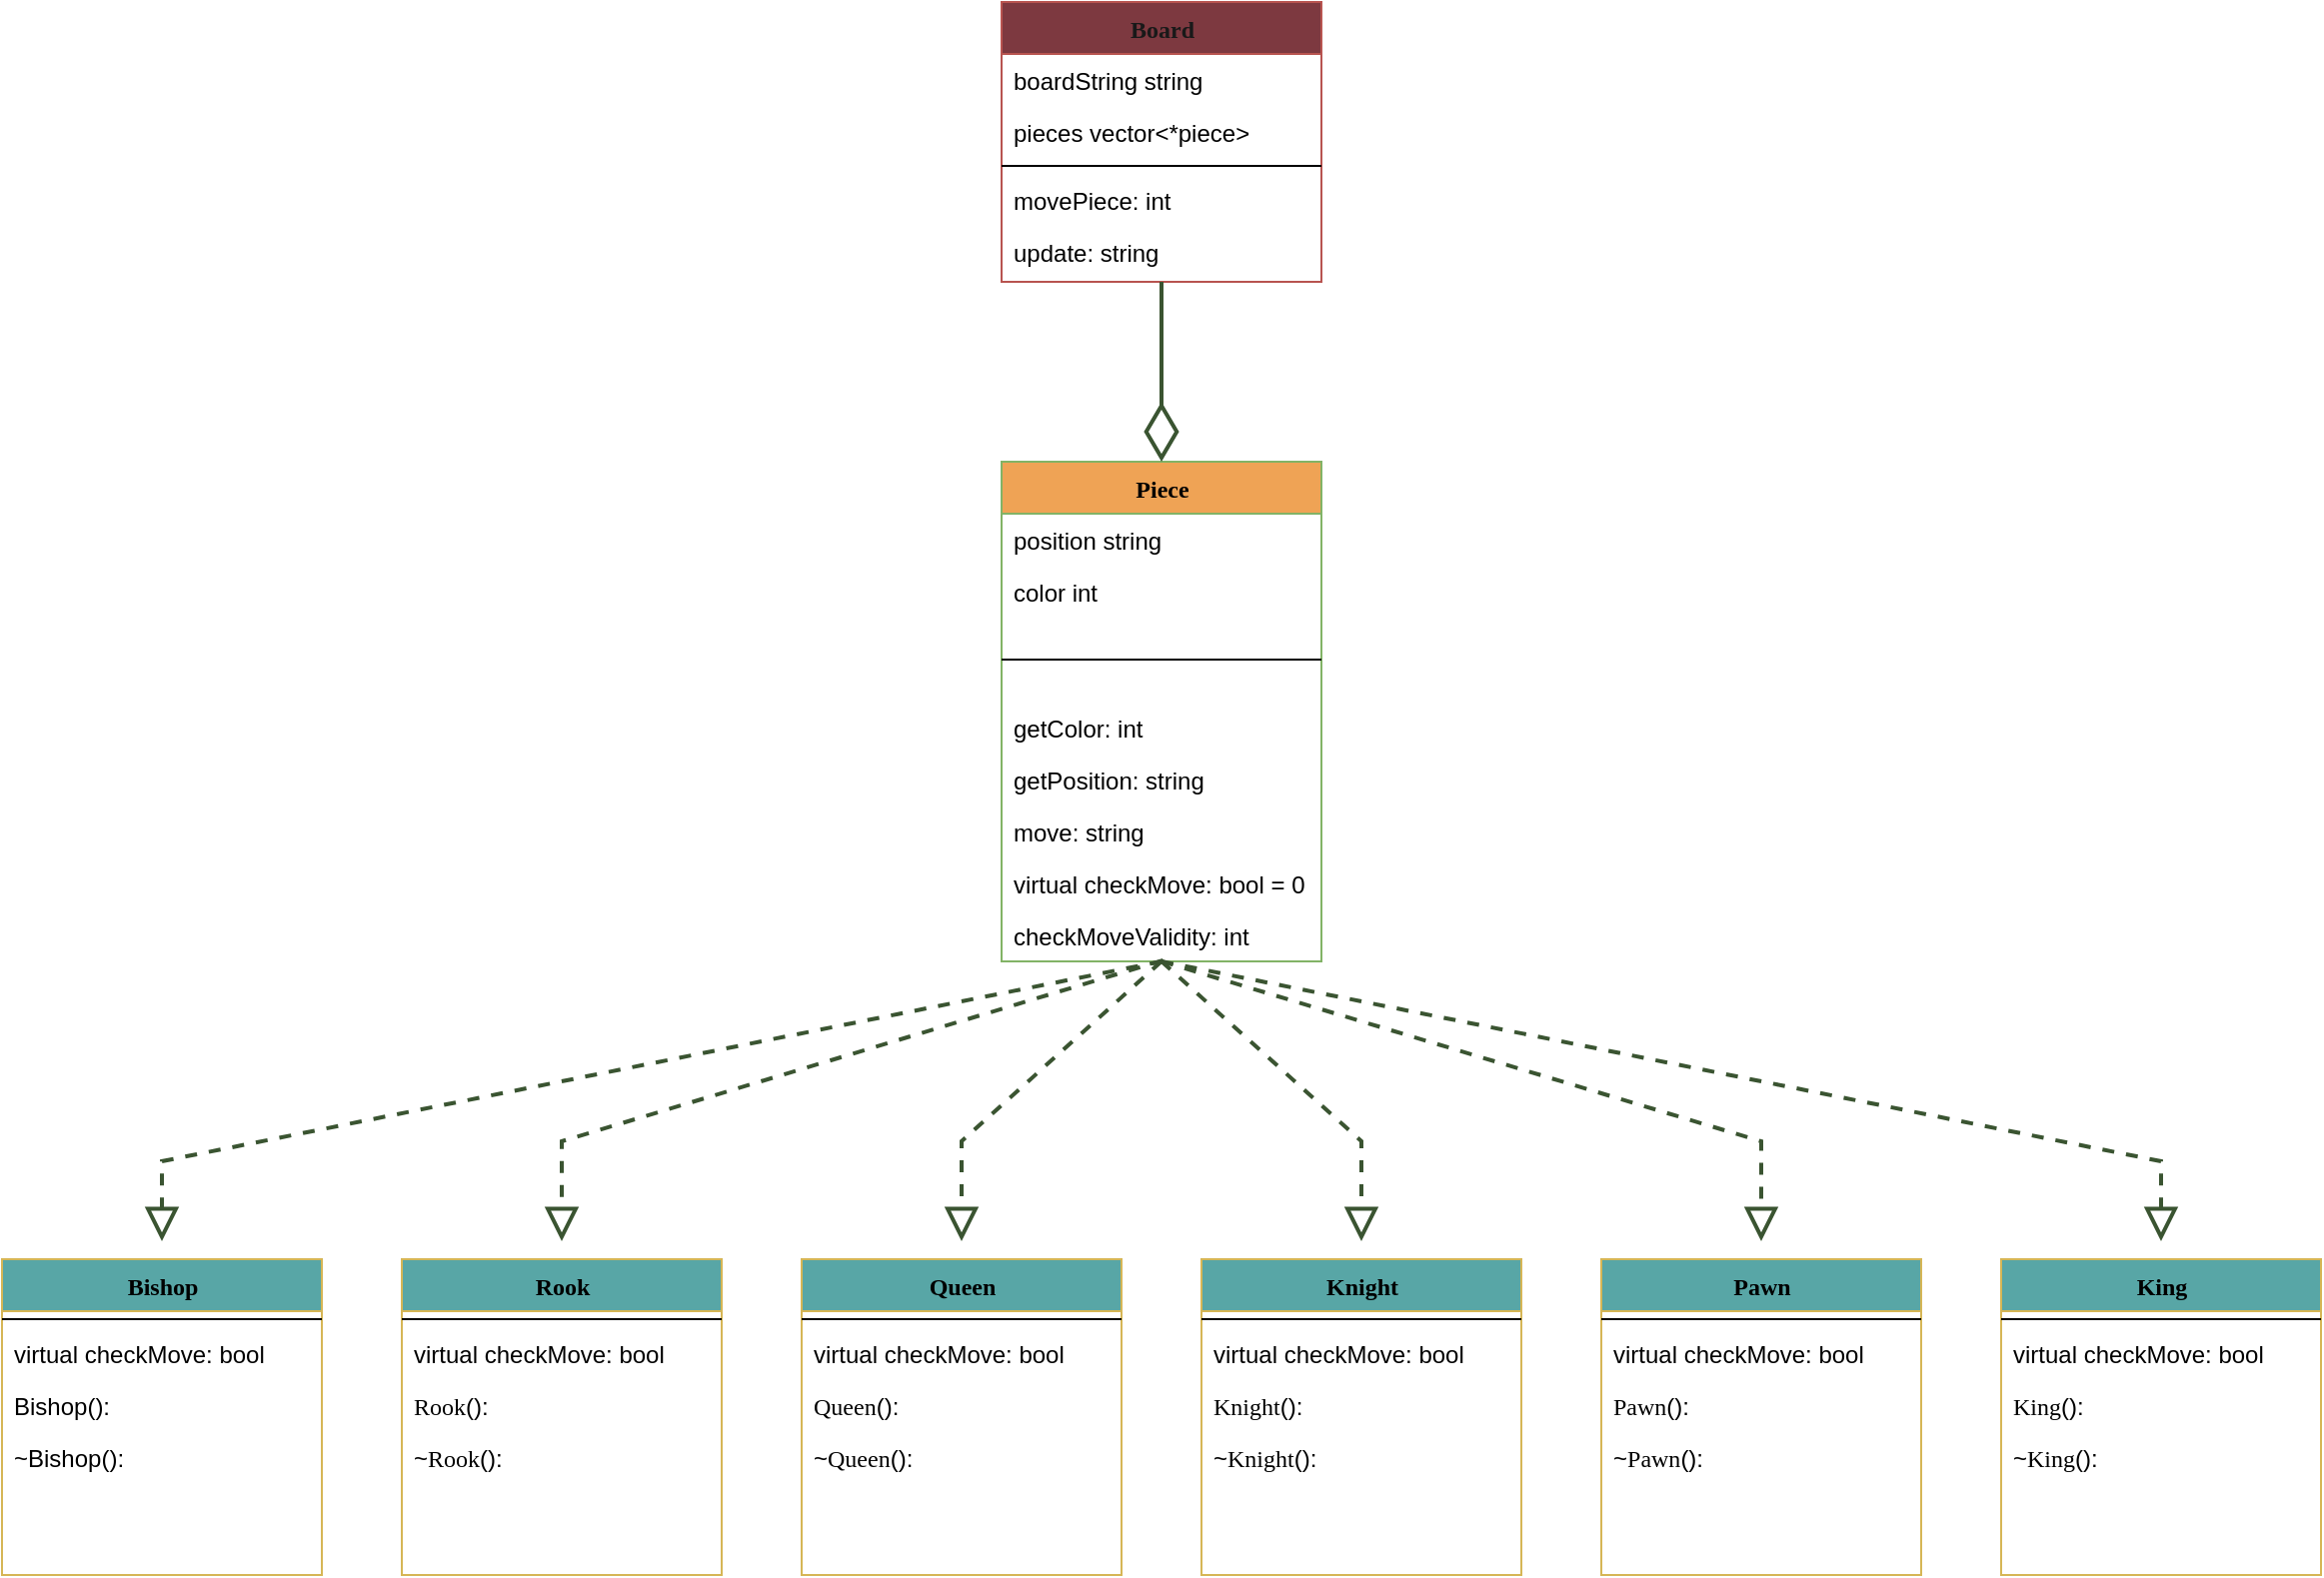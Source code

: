 <mxfile version="20.7.4" type="device"><diagram name="Page-1" id="9f46799a-70d6-7492-0946-bef42562c5a5"><mxGraphModel dx="1677" dy="795" grid="1" gridSize="10" guides="1" tooltips="1" connect="1" arrows="1" fold="1" page="1" pageScale="1" pageWidth="1400" pageHeight="850" background="none" math="0" shadow="0"><root><mxCell id="0"/><mxCell id="1" parent="0"/><mxCell id="78961159f06e98e8-17" value="&lt;font color=&quot;#191919&quot;&gt;Board&lt;/font&gt;" style="swimlane;html=1;fontStyle=1;align=center;verticalAlign=top;childLayout=stackLayout;horizontal=1;startSize=26;horizontalStack=0;resizeParent=1;resizeLast=0;collapsible=1;marginBottom=0;swimlaneFillColor=#ffffff;rounded=0;shadow=0;comic=0;labelBackgroundColor=none;strokeWidth=1;fillColor=#7D3940;fontFamily=Verdana;fontSize=12;strokeColor=#b85450;" parent="1" vertex="1"><mxGeometry x="620" y="10" width="160" height="140" as="geometry"/></mxCell><mxCell id="78961159f06e98e8-25" value="boardString string" style="text;html=1;align=left;verticalAlign=top;spacingLeft=4;spacingRight=4;whiteSpace=wrap;overflow=hidden;rotatable=0;points=[[0,0.5],[1,0.5]];portConstraint=eastwest;" parent="78961159f06e98e8-17" vertex="1"><mxGeometry y="26" width="160" height="26" as="geometry"/></mxCell><mxCell id="78961159f06e98e8-21" value="pieces vector&amp;lt;*piece&amp;gt;&amp;nbsp;" style="text;html=1;strokeColor=none;fillColor=none;align=left;verticalAlign=top;spacingLeft=4;spacingRight=4;whiteSpace=wrap;overflow=hidden;rotatable=0;points=[[0,0.5],[1,0.5]];portConstraint=eastwest;" parent="78961159f06e98e8-17" vertex="1"><mxGeometry y="52" width="160" height="26" as="geometry"/></mxCell><mxCell id="78961159f06e98e8-19" value="" style="line;html=1;strokeWidth=1;fillColor=none;align=left;verticalAlign=middle;spacingTop=-1;spacingLeft=3;spacingRight=3;rotatable=0;labelPosition=right;points=[];portConstraint=eastwest;" parent="78961159f06e98e8-17" vertex="1"><mxGeometry y="78" width="160" height="8" as="geometry"/></mxCell><mxCell id="78961159f06e98e8-20" value="movePiece: int" style="text;html=1;strokeColor=none;fillColor=none;align=left;verticalAlign=top;spacingLeft=4;spacingRight=4;whiteSpace=wrap;overflow=hidden;rotatable=0;points=[[0,0.5],[1,0.5]];portConstraint=eastwest;" parent="78961159f06e98e8-17" vertex="1"><mxGeometry y="86" width="160" height="26" as="geometry"/></mxCell><mxCell id="78961159f06e98e8-27" value="update: string" style="text;html=1;strokeColor=none;fillColor=none;align=left;verticalAlign=top;spacingLeft=4;spacingRight=4;whiteSpace=wrap;overflow=hidden;rotatable=0;points=[[0,0.5],[1,0.5]];portConstraint=eastwest;" parent="78961159f06e98e8-17" vertex="1"><mxGeometry y="112" width="160" height="26" as="geometry"/></mxCell><mxCell id="78961159f06e98e8-30" value="Piece" style="swimlane;html=1;fontStyle=1;align=center;verticalAlign=top;childLayout=stackLayout;horizontal=1;startSize=26;horizontalStack=0;resizeParent=1;resizeLast=0;collapsible=1;marginBottom=0;swimlaneFillColor=#ffffff;rounded=0;shadow=0;comic=0;labelBackgroundColor=none;strokeWidth=1;fontFamily=Verdana;fontSize=12;fillColor=#efa355;strokeColor=#82b366;" parent="1" vertex="1"><mxGeometry x="620" y="240" width="160" height="250" as="geometry"/></mxCell><mxCell id="78961159f06e98e8-31" value="position string" style="text;html=1;strokeColor=none;fillColor=none;align=left;verticalAlign=top;spacingLeft=4;spacingRight=4;whiteSpace=wrap;overflow=hidden;rotatable=0;points=[[0,0.5],[1,0.5]];portConstraint=eastwest;" parent="78961159f06e98e8-30" vertex="1"><mxGeometry y="26" width="160" height="26" as="geometry"/></mxCell><mxCell id="78961159f06e98e8-32" value="color int" style="text;html=1;strokeColor=none;fillColor=none;align=left;verticalAlign=top;spacingLeft=4;spacingRight=4;whiteSpace=wrap;overflow=hidden;rotatable=0;points=[[0,0.5],[1,0.5]];portConstraint=eastwest;" parent="78961159f06e98e8-30" vertex="1"><mxGeometry y="52" width="160" height="26" as="geometry"/></mxCell><mxCell id="78961159f06e98e8-38" value="" style="line;html=1;strokeWidth=1;fillColor=none;align=left;verticalAlign=middle;spacingTop=-1;spacingLeft=3;spacingRight=3;rotatable=0;labelPosition=right;points=[];portConstraint=eastwest;" parent="78961159f06e98e8-30" vertex="1"><mxGeometry y="78" width="160" height="42" as="geometry"/></mxCell><mxCell id="78961159f06e98e8-39" value="getColor: int" style="text;html=1;strokeColor=none;fillColor=none;align=left;verticalAlign=top;spacingLeft=4;spacingRight=4;whiteSpace=wrap;overflow=hidden;rotatable=0;points=[[0,0.5],[1,0.5]];portConstraint=eastwest;" parent="78961159f06e98e8-30" vertex="1"><mxGeometry y="120" width="160" height="26" as="geometry"/></mxCell><mxCell id="78961159f06e98e8-40" value="getPosition: string" style="text;html=1;strokeColor=none;fillColor=none;align=left;verticalAlign=top;spacingLeft=4;spacingRight=4;whiteSpace=wrap;overflow=hidden;rotatable=0;points=[[0,0.5],[1,0.5]];portConstraint=eastwest;" parent="78961159f06e98e8-30" vertex="1"><mxGeometry y="146" width="160" height="26" as="geometry"/></mxCell><mxCell id="78961159f06e98e8-42" value="move: string" style="text;html=1;strokeColor=none;fillColor=none;align=left;verticalAlign=top;spacingLeft=4;spacingRight=4;whiteSpace=wrap;overflow=hidden;rotatable=0;points=[[0,0.5],[1,0.5]];portConstraint=eastwest;" parent="78961159f06e98e8-30" vertex="1"><mxGeometry y="172" width="160" height="26" as="geometry"/></mxCell><mxCell id="1SkJed7goMEgb2EUQYGC-1" value="virtual checkMove: bool = 0" style="text;html=1;strokeColor=none;fillColor=none;align=left;verticalAlign=top;spacingLeft=4;spacingRight=4;whiteSpace=wrap;overflow=hidden;rotatable=0;points=[[0,0.5],[1,0.5]];portConstraint=eastwest;" parent="78961159f06e98e8-30" vertex="1"><mxGeometry y="198" width="160" height="26" as="geometry"/></mxCell><mxCell id="1SkJed7goMEgb2EUQYGC-3" value="checkMoveValidity: int" style="text;html=1;strokeColor=none;fillColor=none;align=left;verticalAlign=top;spacingLeft=4;spacingRight=4;whiteSpace=wrap;overflow=hidden;rotatable=0;points=[[0,0.5],[1,0.5]];portConstraint=eastwest;" parent="78961159f06e98e8-30" vertex="1"><mxGeometry y="224" width="160" height="26" as="geometry"/></mxCell><mxCell id="78961159f06e98e8-56" value="Bishop" style="swimlane;html=1;fontStyle=1;align=center;verticalAlign=top;childLayout=stackLayout;horizontal=1;startSize=26;horizontalStack=0;resizeParent=1;resizeLast=0;collapsible=1;marginBottom=0;swimlaneFillColor=#ffffff;rounded=0;shadow=0;comic=0;labelBackgroundColor=none;strokeWidth=1;fillColor=#58a6a6;fontFamily=Verdana;fontSize=12;strokeColor=#d6b656;" parent="1" vertex="1"><mxGeometry x="120" y="639" width="160" height="158" as="geometry"/></mxCell><mxCell id="78961159f06e98e8-64" value="" style="line;html=1;strokeWidth=1;fillColor=none;align=left;verticalAlign=middle;spacingTop=-1;spacingLeft=3;spacingRight=3;rotatable=0;labelPosition=right;points=[];portConstraint=eastwest;" parent="78961159f06e98e8-56" vertex="1"><mxGeometry y="26" width="160" height="8" as="geometry"/></mxCell><mxCell id="1SkJed7goMEgb2EUQYGC-5" value="virtual checkMove: bool" style="text;html=1;strokeColor=none;fillColor=none;align=left;verticalAlign=top;spacingLeft=4;spacingRight=4;whiteSpace=wrap;overflow=hidden;rotatable=0;points=[[0,0.5],[1,0.5]];portConstraint=eastwest;" parent="78961159f06e98e8-56" vertex="1"><mxGeometry y="34" width="160" height="26" as="geometry"/></mxCell><mxCell id="1SkJed7goMEgb2EUQYGC-6" value="Bishop():" style="text;html=1;strokeColor=none;fillColor=none;align=left;verticalAlign=top;spacingLeft=4;spacingRight=4;whiteSpace=wrap;overflow=hidden;rotatable=0;points=[[0,0.5],[1,0.5]];portConstraint=eastwest;" parent="78961159f06e98e8-56" vertex="1"><mxGeometry y="60" width="160" height="26" as="geometry"/></mxCell><mxCell id="1SkJed7goMEgb2EUQYGC-7" value="~Bishop():" style="text;html=1;strokeColor=none;fillColor=none;align=left;verticalAlign=top;spacingLeft=4;spacingRight=4;whiteSpace=wrap;overflow=hidden;rotatable=0;points=[[0,0.5],[1,0.5]];portConstraint=eastwest;" parent="78961159f06e98e8-56" vertex="1"><mxGeometry y="86" width="160" height="26" as="geometry"/></mxCell><mxCell id="78961159f06e98e8-69" value="Rook" style="swimlane;html=1;fontStyle=1;align=center;verticalAlign=top;childLayout=stackLayout;horizontal=1;startSize=26;horizontalStack=0;resizeParent=1;resizeLast=0;collapsible=1;marginBottom=0;swimlaneFillColor=#ffffff;rounded=0;shadow=0;comic=0;labelBackgroundColor=none;strokeWidth=1;fillColor=#58a6a6;fontFamily=Verdana;fontSize=12;strokeColor=#d6b656;" parent="1" vertex="1"><mxGeometry x="320" y="639" width="160" height="158" as="geometry"/></mxCell><mxCell id="78961159f06e98e8-77" value="" style="line;html=1;strokeWidth=1;fillColor=none;align=left;verticalAlign=middle;spacingTop=-1;spacingLeft=3;spacingRight=3;rotatable=0;labelPosition=right;points=[];portConstraint=eastwest;" parent="78961159f06e98e8-69" vertex="1"><mxGeometry y="26" width="160" height="8" as="geometry"/></mxCell><mxCell id="1SkJed7goMEgb2EUQYGC-8" value="virtual checkMove: bool" style="text;html=1;strokeColor=none;fillColor=none;align=left;verticalAlign=top;spacingLeft=4;spacingRight=4;whiteSpace=wrap;overflow=hidden;rotatable=0;points=[[0,0.5],[1,0.5]];portConstraint=eastwest;" parent="78961159f06e98e8-69" vertex="1"><mxGeometry y="34" width="160" height="26" as="geometry"/></mxCell><mxCell id="1SkJed7goMEgb2EUQYGC-9" value="&lt;span style=&quot;font-family: Verdana; text-align: center;&quot;&gt;Rook&lt;/span&gt;():" style="text;html=1;strokeColor=none;fillColor=none;align=left;verticalAlign=top;spacingLeft=4;spacingRight=4;whiteSpace=wrap;overflow=hidden;rotatable=0;points=[[0,0.5],[1,0.5]];portConstraint=eastwest;" parent="78961159f06e98e8-69" vertex="1"><mxGeometry y="60" width="160" height="26" as="geometry"/></mxCell><mxCell id="1SkJed7goMEgb2EUQYGC-10" value="~&lt;span style=&quot;font-family: Verdana; text-align: center;&quot;&gt;Rook&lt;/span&gt;():" style="text;html=1;strokeColor=none;fillColor=none;align=left;verticalAlign=top;spacingLeft=4;spacingRight=4;whiteSpace=wrap;overflow=hidden;rotatable=0;points=[[0,0.5],[1,0.5]];portConstraint=eastwest;" parent="78961159f06e98e8-69" vertex="1"><mxGeometry y="86" width="160" height="26" as="geometry"/></mxCell><mxCell id="78961159f06e98e8-82" value="Queen" style="swimlane;html=1;fontStyle=1;align=center;verticalAlign=top;childLayout=stackLayout;horizontal=1;startSize=26;horizontalStack=0;resizeParent=1;resizeLast=0;collapsible=1;marginBottom=0;swimlaneFillColor=#ffffff;rounded=0;shadow=0;comic=0;labelBackgroundColor=none;strokeWidth=1;fillColor=#58a6a6;fontFamily=Verdana;fontSize=12;strokeColor=#d6b656;" parent="1" vertex="1"><mxGeometry x="520" y="639" width="160" height="158" as="geometry"/></mxCell><mxCell id="78961159f06e98e8-90" value="" style="line;html=1;strokeWidth=1;fillColor=none;align=left;verticalAlign=middle;spacingTop=-1;spacingLeft=3;spacingRight=3;rotatable=0;labelPosition=right;points=[];portConstraint=eastwest;" parent="78961159f06e98e8-82" vertex="1"><mxGeometry y="26" width="160" height="8" as="geometry"/></mxCell><mxCell id="1SkJed7goMEgb2EUQYGC-11" value="virtual checkMove: bool" style="text;html=1;strokeColor=none;fillColor=none;align=left;verticalAlign=top;spacingLeft=4;spacingRight=4;whiteSpace=wrap;overflow=hidden;rotatable=0;points=[[0,0.5],[1,0.5]];portConstraint=eastwest;" parent="78961159f06e98e8-82" vertex="1"><mxGeometry y="34" width="160" height="26" as="geometry"/></mxCell><mxCell id="1SkJed7goMEgb2EUQYGC-12" value="&lt;span style=&quot;font-family: Verdana; text-align: center;&quot;&gt;Queen&lt;/span&gt;():" style="text;html=1;strokeColor=none;fillColor=none;align=left;verticalAlign=top;spacingLeft=4;spacingRight=4;whiteSpace=wrap;overflow=hidden;rotatable=0;points=[[0,0.5],[1,0.5]];portConstraint=eastwest;" parent="78961159f06e98e8-82" vertex="1"><mxGeometry y="60" width="160" height="26" as="geometry"/></mxCell><mxCell id="1SkJed7goMEgb2EUQYGC-13" value="~&lt;span style=&quot;font-family: Verdana; text-align: center;&quot;&gt;Queen&lt;/span&gt;():" style="text;html=1;strokeColor=none;fillColor=none;align=left;verticalAlign=top;spacingLeft=4;spacingRight=4;whiteSpace=wrap;overflow=hidden;rotatable=0;points=[[0,0.5],[1,0.5]];portConstraint=eastwest;" parent="78961159f06e98e8-82" vertex="1"><mxGeometry y="86" width="160" height="26" as="geometry"/></mxCell><mxCell id="78961159f06e98e8-95" value="Knight" style="swimlane;html=1;fontStyle=1;align=center;verticalAlign=top;childLayout=stackLayout;horizontal=1;startSize=26;horizontalStack=0;resizeParent=1;resizeLast=0;collapsible=1;marginBottom=0;swimlaneFillColor=#ffffff;rounded=0;shadow=0;comic=0;labelBackgroundColor=none;strokeWidth=1;fillColor=#58a6a6;fontFamily=Verdana;fontSize=12;strokeColor=#d6b656;" parent="1" vertex="1"><mxGeometry x="720" y="639" width="160" height="158" as="geometry"/></mxCell><mxCell id="78961159f06e98e8-103" value="" style="line;html=1;strokeWidth=1;fillColor=none;align=left;verticalAlign=middle;spacingTop=-1;spacingLeft=3;spacingRight=3;rotatable=0;labelPosition=right;points=[];portConstraint=eastwest;" parent="78961159f06e98e8-95" vertex="1"><mxGeometry y="26" width="160" height="8" as="geometry"/></mxCell><mxCell id="1SkJed7goMEgb2EUQYGC-14" value="virtual checkMove: bool" style="text;html=1;strokeColor=none;fillColor=none;align=left;verticalAlign=top;spacingLeft=4;spacingRight=4;whiteSpace=wrap;overflow=hidden;rotatable=0;points=[[0,0.5],[1,0.5]];portConstraint=eastwest;" parent="78961159f06e98e8-95" vertex="1"><mxGeometry y="34" width="160" height="26" as="geometry"/></mxCell><mxCell id="1SkJed7goMEgb2EUQYGC-15" value="&lt;span style=&quot;font-family: Verdana; text-align: center;&quot;&gt;Knight&lt;/span&gt;():" style="text;html=1;strokeColor=none;fillColor=none;align=left;verticalAlign=top;spacingLeft=4;spacingRight=4;whiteSpace=wrap;overflow=hidden;rotatable=0;points=[[0,0.5],[1,0.5]];portConstraint=eastwest;" parent="78961159f06e98e8-95" vertex="1"><mxGeometry y="60" width="160" height="26" as="geometry"/></mxCell><mxCell id="1SkJed7goMEgb2EUQYGC-16" value="~&lt;span style=&quot;font-family: Verdana; text-align: center;&quot;&gt;Knight&lt;/span&gt;():" style="text;html=1;strokeColor=none;fillColor=none;align=left;verticalAlign=top;spacingLeft=4;spacingRight=4;whiteSpace=wrap;overflow=hidden;rotatable=0;points=[[0,0.5],[1,0.5]];portConstraint=eastwest;" parent="78961159f06e98e8-95" vertex="1"><mxGeometry y="86" width="160" height="26" as="geometry"/></mxCell><mxCell id="78961159f06e98e8-108" value="Pawn" style="swimlane;html=1;fontStyle=1;align=center;verticalAlign=top;childLayout=stackLayout;horizontal=1;startSize=26;horizontalStack=0;resizeParent=1;resizeLast=0;collapsible=1;marginBottom=0;swimlaneFillColor=#ffffff;rounded=0;shadow=0;comic=0;labelBackgroundColor=none;strokeWidth=1;fillColor=#58a6a6;fontFamily=Verdana;fontSize=12;strokeColor=#d6b656;" parent="1" vertex="1"><mxGeometry x="920" y="639" width="160" height="158" as="geometry"/></mxCell><mxCell id="78961159f06e98e8-116" value="" style="line;html=1;strokeWidth=1;fillColor=none;align=left;verticalAlign=middle;spacingTop=-1;spacingLeft=3;spacingRight=3;rotatable=0;labelPosition=right;points=[];portConstraint=eastwest;" parent="78961159f06e98e8-108" vertex="1"><mxGeometry y="26" width="160" height="8" as="geometry"/></mxCell><mxCell id="1SkJed7goMEgb2EUQYGC-26" value="virtual checkMove: bool" style="text;html=1;strokeColor=none;fillColor=none;align=left;verticalAlign=top;spacingLeft=4;spacingRight=4;whiteSpace=wrap;overflow=hidden;rotatable=0;points=[[0,0.5],[1,0.5]];portConstraint=eastwest;" parent="78961159f06e98e8-108" vertex="1"><mxGeometry y="34" width="160" height="26" as="geometry"/></mxCell><mxCell id="1SkJed7goMEgb2EUQYGC-27" value="&lt;span style=&quot;font-family: Verdana; text-align: center;&quot;&gt;Pawn&lt;/span&gt;():" style="text;html=1;strokeColor=none;fillColor=none;align=left;verticalAlign=top;spacingLeft=4;spacingRight=4;whiteSpace=wrap;overflow=hidden;rotatable=0;points=[[0,0.5],[1,0.5]];portConstraint=eastwest;" parent="78961159f06e98e8-108" vertex="1"><mxGeometry y="60" width="160" height="26" as="geometry"/></mxCell><mxCell id="1SkJed7goMEgb2EUQYGC-28" value="~&lt;span style=&quot;font-family: Verdana; text-align: center;&quot;&gt;Pawn&lt;/span&gt;():" style="text;html=1;strokeColor=none;fillColor=none;align=left;verticalAlign=top;spacingLeft=4;spacingRight=4;whiteSpace=wrap;overflow=hidden;rotatable=0;points=[[0,0.5],[1,0.5]];portConstraint=eastwest;" parent="78961159f06e98e8-108" vertex="1"><mxGeometry y="86" width="160" height="26" as="geometry"/></mxCell><mxCell id="1SkJed7goMEgb2EUQYGC-20" value="King" style="swimlane;html=1;fontStyle=1;align=center;verticalAlign=top;childLayout=stackLayout;horizontal=1;startSize=26;horizontalStack=0;resizeParent=1;resizeLast=0;collapsible=1;marginBottom=0;swimlaneFillColor=#ffffff;rounded=0;shadow=0;comic=0;labelBackgroundColor=none;strokeWidth=1;fillColor=#58a6a6;fontFamily=Verdana;fontSize=12;strokeColor=#d6b656;" parent="1" vertex="1"><mxGeometry x="1120" y="639" width="160" height="158" as="geometry"/></mxCell><mxCell id="1SkJed7goMEgb2EUQYGC-23" value="" style="line;html=1;strokeWidth=1;fillColor=none;align=left;verticalAlign=middle;spacingTop=-1;spacingLeft=3;spacingRight=3;rotatable=0;labelPosition=right;points=[];portConstraint=eastwest;" parent="1SkJed7goMEgb2EUQYGC-20" vertex="1"><mxGeometry y="26" width="160" height="8" as="geometry"/></mxCell><mxCell id="1SkJed7goMEgb2EUQYGC-29" value="virtual checkMove: bool" style="text;html=1;strokeColor=none;fillColor=none;align=left;verticalAlign=top;spacingLeft=4;spacingRight=4;whiteSpace=wrap;overflow=hidden;rotatable=0;points=[[0,0.5],[1,0.5]];portConstraint=eastwest;" parent="1SkJed7goMEgb2EUQYGC-20" vertex="1"><mxGeometry y="34" width="160" height="26" as="geometry"/></mxCell><mxCell id="1SkJed7goMEgb2EUQYGC-30" value="&lt;span style=&quot;font-family: Verdana; text-align: center;&quot;&gt;King&lt;/span&gt;():" style="text;html=1;strokeColor=none;fillColor=none;align=left;verticalAlign=top;spacingLeft=4;spacingRight=4;whiteSpace=wrap;overflow=hidden;rotatable=0;points=[[0,0.5],[1,0.5]];portConstraint=eastwest;" parent="1SkJed7goMEgb2EUQYGC-20" vertex="1"><mxGeometry y="60" width="160" height="26" as="geometry"/></mxCell><mxCell id="1SkJed7goMEgb2EUQYGC-31" value="~&lt;span style=&quot;font-family: Verdana; text-align: center;&quot;&gt;King&lt;/span&gt;():" style="text;html=1;strokeColor=none;fillColor=none;align=left;verticalAlign=top;spacingLeft=4;spacingRight=4;whiteSpace=wrap;overflow=hidden;rotatable=0;points=[[0,0.5],[1,0.5]];portConstraint=eastwest;" parent="1SkJed7goMEgb2EUQYGC-20" vertex="1"><mxGeometry y="86" width="160" height="26" as="geometry"/></mxCell><mxCell id="1SkJed7goMEgb2EUQYGC-64" value="" style="endArrow=block;dashed=1;endFill=0;endSize=12;html=1;rounded=0;exitX=0.5;exitY=1;exitDx=0;exitDy=0;fillColor=#6d8764;strokeColor=#3A5431;strokeWidth=2;" parent="1" source="78961159f06e98e8-30" edge="1"><mxGeometry width="160" relative="1" as="geometry"><mxPoint x="610" y="570" as="sourcePoint"/><mxPoint x="200" y="630" as="targetPoint"/><Array as="points"><mxPoint x="200" y="590"/></Array></mxGeometry></mxCell><mxCell id="1SkJed7goMEgb2EUQYGC-65" value="" style="endArrow=block;dashed=1;endFill=0;endSize=12;html=1;rounded=0;fillColor=#6d8764;strokeColor=#3A5431;strokeWidth=2;exitX=0.505;exitY=0.979;exitDx=0;exitDy=0;exitPerimeter=0;" parent="1" edge="1" source="1SkJed7goMEgb2EUQYGC-3"><mxGeometry width="160" relative="1" as="geometry"><mxPoint x="700" y="520" as="sourcePoint"/><mxPoint x="400" y="630" as="targetPoint"/><Array as="points"><mxPoint x="400" y="580"/></Array></mxGeometry></mxCell><mxCell id="1SkJed7goMEgb2EUQYGC-66" value="" style="endArrow=block;dashed=1;endFill=0;endSize=12;html=1;rounded=0;fillColor=#6d8764;strokeColor=#3A5431;strokeWidth=2;" parent="1" edge="1"><mxGeometry width="160" relative="1" as="geometry"><mxPoint x="700" y="490" as="sourcePoint"/><mxPoint x="600" y="630" as="targetPoint"/><Array as="points"><mxPoint x="600" y="580"/></Array></mxGeometry></mxCell><mxCell id="1SkJed7goMEgb2EUQYGC-67" value="" style="endArrow=block;dashed=1;endFill=0;endSize=12;html=1;rounded=0;fillColor=#6d8764;strokeColor=#3A5431;strokeWidth=2;" parent="1" edge="1"><mxGeometry width="160" relative="1" as="geometry"><mxPoint x="700" y="490" as="sourcePoint"/><mxPoint x="1200" y="630" as="targetPoint"/><Array as="points"><mxPoint x="1200" y="590"/></Array></mxGeometry></mxCell><mxCell id="1SkJed7goMEgb2EUQYGC-68" value="" style="endArrow=block;dashed=1;endFill=0;endSize=12;html=1;rounded=0;fillColor=#6d8764;strokeColor=#3A5431;strokeWidth=2;" parent="1" edge="1"><mxGeometry width="160" relative="1" as="geometry"><mxPoint x="700" y="490" as="sourcePoint"/><mxPoint x="1000" y="630" as="targetPoint"/><Array as="points"><mxPoint x="1000" y="580"/></Array></mxGeometry></mxCell><mxCell id="1SkJed7goMEgb2EUQYGC-69" value="" style="endArrow=block;dashed=1;endFill=0;endSize=12;html=1;rounded=0;fillColor=#6d8764;strokeColor=#3A5431;strokeWidth=2;" parent="1" edge="1"><mxGeometry width="160" relative="1" as="geometry"><mxPoint x="700" y="490" as="sourcePoint"/><mxPoint x="800" y="630" as="targetPoint"/><Array as="points"><mxPoint x="800" y="580"/></Array></mxGeometry></mxCell><mxCell id="1SkJed7goMEgb2EUQYGC-70" value="" style="endArrow=diamondThin;endFill=0;endSize=24;html=1;rounded=0;fillColor=#6d8764;strokeColor=#3A5431;strokeWidth=2;" parent="1" target="78961159f06e98e8-30" edge="1"><mxGeometry x="0.122" y="-186" width="160" relative="1" as="geometry"><mxPoint x="700" y="150" as="sourcePoint"/><mxPoint x="150" y="260" as="targetPoint"/><mxPoint as="offset"/></mxGeometry></mxCell></root></mxGraphModel></diagram></mxfile>